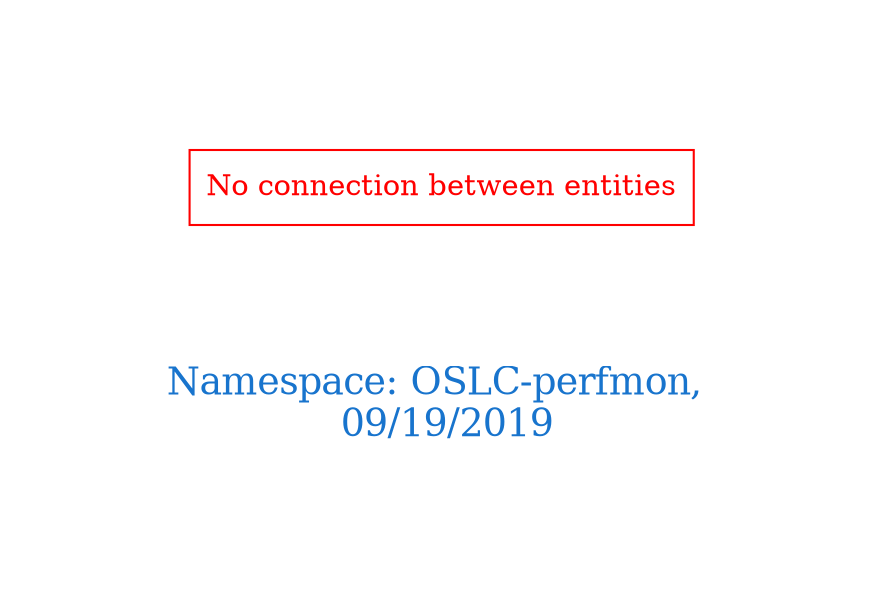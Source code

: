 digraph OGIT_ontology {
 graph [ rankdir= LR,pad=1 
fontsize = 18,
fontcolor= dodgerblue3,label = "\n\n\nNamespace: OSLC-perfmon, \n 09/19/2019"];
node[shape=polygon];
edge [  color="gray81"];

"No connection between entities" [fontcolor = "red",color="red", shape="polygon"]
}
